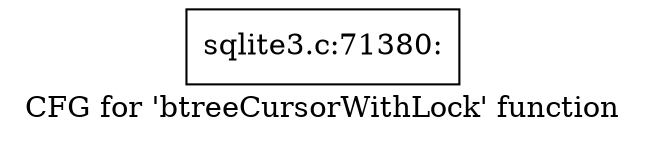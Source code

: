 digraph "CFG for 'btreeCursorWithLock' function" {
	label="CFG for 'btreeCursorWithLock' function";

	Node0x55c0f7fc8cb0 [shape=record,label="{sqlite3.c:71380:}"];
}
